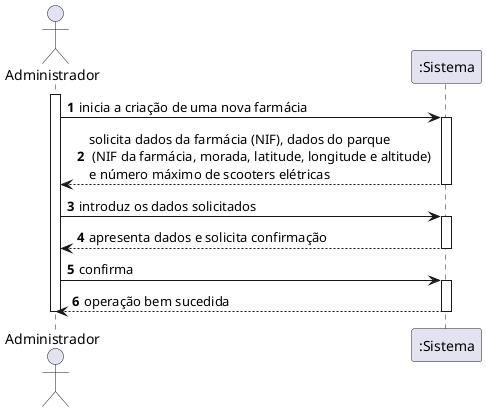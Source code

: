 @startuml
autonumber
actor "Administrador" as ADM

activate ADM
ADM -> ":Sistema" : inicia a criação de uma nova farmácia
activate ":Sistema"
":Sistema" --> ADM : solicita dados da farmácia (NIF), dados do parque\n (NIF da farmácia, morada, latitude, longitude e altitude) \ne número máximo de scooters elétricas
deactivate ":Sistema"

ADM -> ":Sistema" : introduz os dados solicitados
activate ":Sistema"
":Sistema" --> ADM : apresenta dados e solicita confirmação
deactivate ":Sistema"

ADM -> ":Sistema" : confirma
activate ":Sistema"
":Sistema" --> ADM : operação bem sucedida
deactivate ":Sistema"

deactivate ADM
@enduml